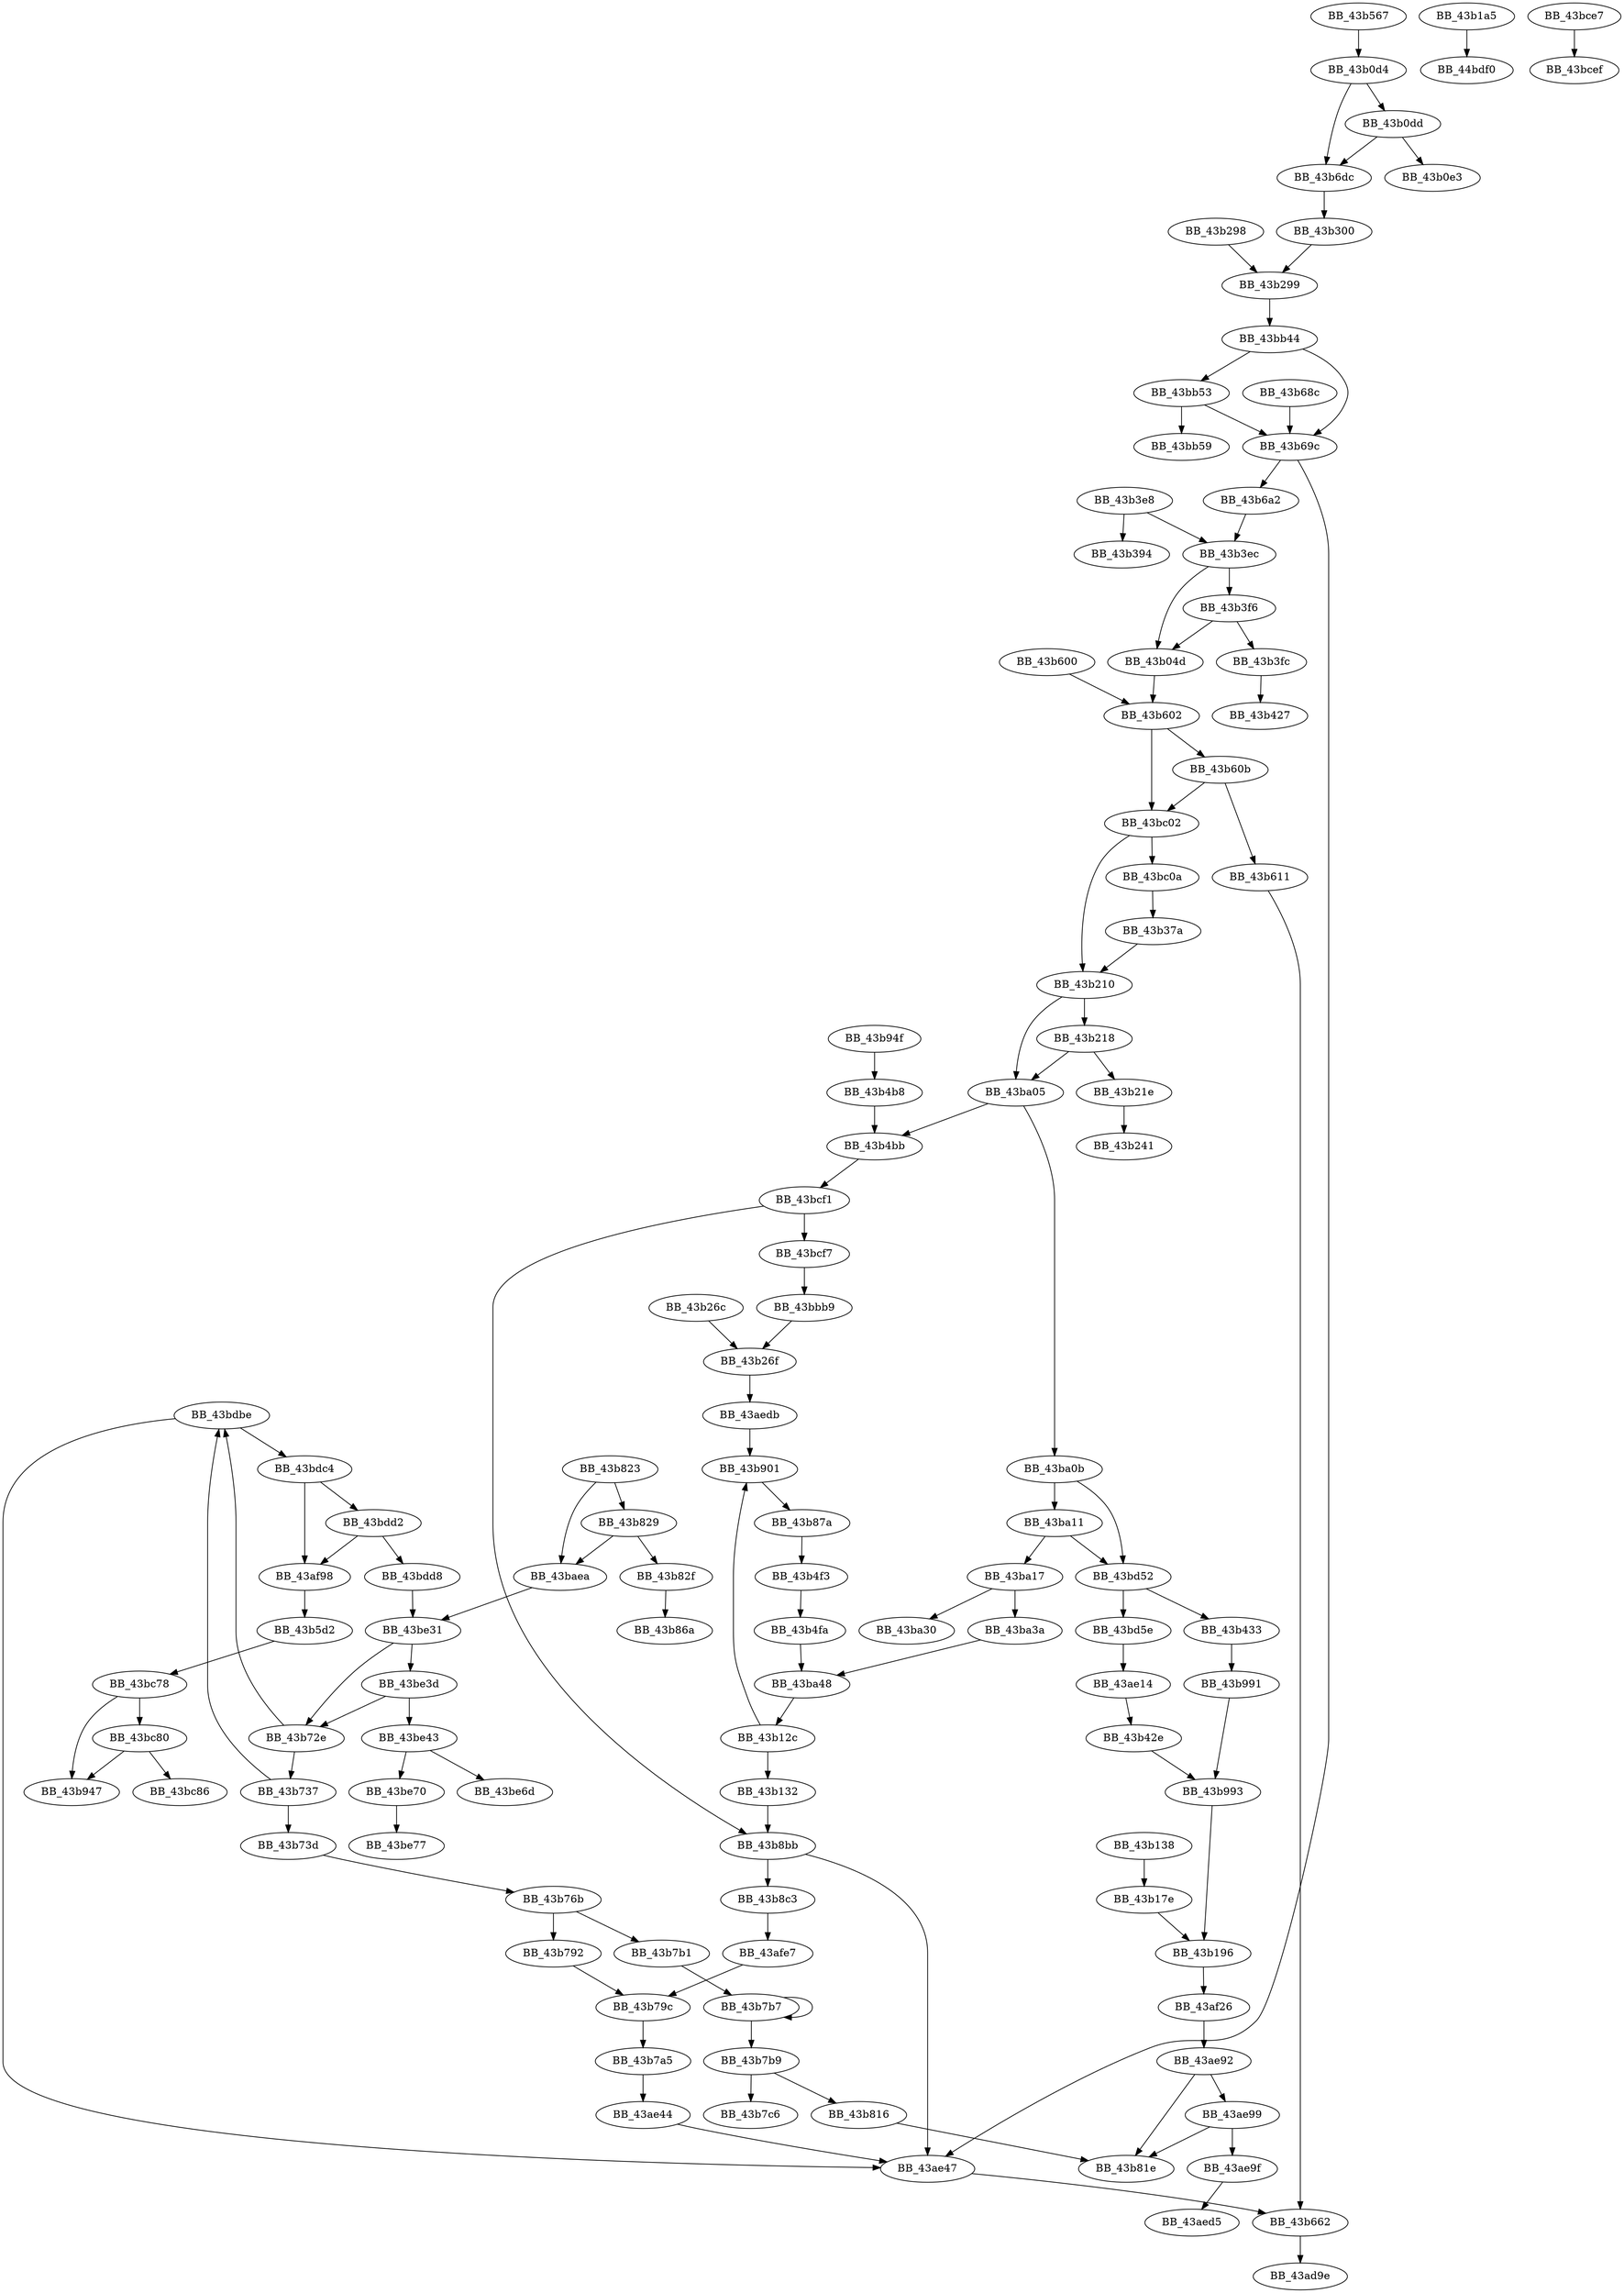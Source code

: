 DiGraph sub_43AFE7{
BB_43ae14->BB_43b42e
BB_43ae44->BB_43ae47
BB_43ae47->BB_43b662
BB_43ae92->BB_43ae99
BB_43ae92->BB_43b81e
BB_43ae99->BB_43ae9f
BB_43ae99->BB_43b81e
BB_43ae9f->BB_43aed5
BB_43aedb->BB_43b901
BB_43af26->BB_43ae92
BB_43af98->BB_43b5d2
BB_43afe7->BB_43b79c
BB_43b04d->BB_43b602
BB_43b0d4->BB_43b0dd
BB_43b0d4->BB_43b6dc
BB_43b0dd->BB_43b0e3
BB_43b0dd->BB_43b6dc
BB_43b12c->BB_43b132
BB_43b12c->BB_43b901
BB_43b132->BB_43b8bb
BB_43b138->BB_43b17e
BB_43b17e->BB_43b196
BB_43b196->BB_43af26
BB_43b1a5->BB_44bdf0
BB_43b210->BB_43b218
BB_43b210->BB_43ba05
BB_43b218->BB_43b21e
BB_43b218->BB_43ba05
BB_43b21e->BB_43b241
BB_43b26c->BB_43b26f
BB_43b26f->BB_43aedb
BB_43b298->BB_43b299
BB_43b299->BB_43bb44
BB_43b300->BB_43b299
BB_43b37a->BB_43b210
BB_43b3e8->BB_43b394
BB_43b3e8->BB_43b3ec
BB_43b3ec->BB_43b04d
BB_43b3ec->BB_43b3f6
BB_43b3f6->BB_43b04d
BB_43b3f6->BB_43b3fc
BB_43b3fc->BB_43b427
BB_43b42e->BB_43b993
BB_43b433->BB_43b991
BB_43b4b8->BB_43b4bb
BB_43b4bb->BB_43bcf1
BB_43b4f3->BB_43b4fa
BB_43b4fa->BB_43ba48
BB_43b567->BB_43b0d4
BB_43b5d2->BB_43bc78
BB_43b600->BB_43b602
BB_43b602->BB_43b60b
BB_43b602->BB_43bc02
BB_43b60b->BB_43b611
BB_43b60b->BB_43bc02
BB_43b611->BB_43b662
BB_43b662->BB_43ad9e
BB_43b68c->BB_43b69c
BB_43b69c->BB_43ae47
BB_43b69c->BB_43b6a2
BB_43b6a2->BB_43b3ec
BB_43b6dc->BB_43b300
BB_43b72e->BB_43b737
BB_43b72e->BB_43bdbe
BB_43b737->BB_43b73d
BB_43b737->BB_43bdbe
BB_43b73d->BB_43b76b
BB_43b76b->BB_43b792
BB_43b76b->BB_43b7b1
BB_43b792->BB_43b79c
BB_43b79c->BB_43b7a5
BB_43b7a5->BB_43ae44
BB_43b7b1->BB_43b7b7
BB_43b7b7->BB_43b7b7
BB_43b7b7->BB_43b7b9
BB_43b7b9->BB_43b7c6
BB_43b7b9->BB_43b816
BB_43b816->BB_43b81e
BB_43b823->BB_43b829
BB_43b823->BB_43baea
BB_43b829->BB_43b82f
BB_43b829->BB_43baea
BB_43b82f->BB_43b86a
BB_43b87a->BB_43b4f3
BB_43b8bb->BB_43ae47
BB_43b8bb->BB_43b8c3
BB_43b8c3->BB_43afe7
BB_43b901->BB_43b87a
BB_43b94f->BB_43b4b8
BB_43b991->BB_43b993
BB_43b993->BB_43b196
BB_43ba05->BB_43b4bb
BB_43ba05->BB_43ba0b
BB_43ba0b->BB_43ba11
BB_43ba0b->BB_43bd52
BB_43ba11->BB_43ba17
BB_43ba11->BB_43bd52
BB_43ba17->BB_43ba30
BB_43ba17->BB_43ba3a
BB_43ba3a->BB_43ba48
BB_43ba48->BB_43b12c
BB_43baea->BB_43be31
BB_43bb44->BB_43b69c
BB_43bb44->BB_43bb53
BB_43bb53->BB_43b69c
BB_43bb53->BB_43bb59
BB_43bbb9->BB_43b26f
BB_43bc02->BB_43b210
BB_43bc02->BB_43bc0a
BB_43bc0a->BB_43b37a
BB_43bc78->BB_43b947
BB_43bc78->BB_43bc80
BB_43bc80->BB_43b947
BB_43bc80->BB_43bc86
BB_43bce7->BB_43bcef
BB_43bcf1->BB_43b8bb
BB_43bcf1->BB_43bcf7
BB_43bcf7->BB_43bbb9
BB_43bd52->BB_43b433
BB_43bd52->BB_43bd5e
BB_43bd5e->BB_43ae14
BB_43bdbe->BB_43ae47
BB_43bdbe->BB_43bdc4
BB_43bdc4->BB_43af98
BB_43bdc4->BB_43bdd2
BB_43bdd2->BB_43af98
BB_43bdd2->BB_43bdd8
BB_43bdd8->BB_43be31
BB_43be31->BB_43b72e
BB_43be31->BB_43be3d
BB_43be3d->BB_43b72e
BB_43be3d->BB_43be43
BB_43be43->BB_43be6d
BB_43be43->BB_43be70
BB_43be70->BB_43be77
}

